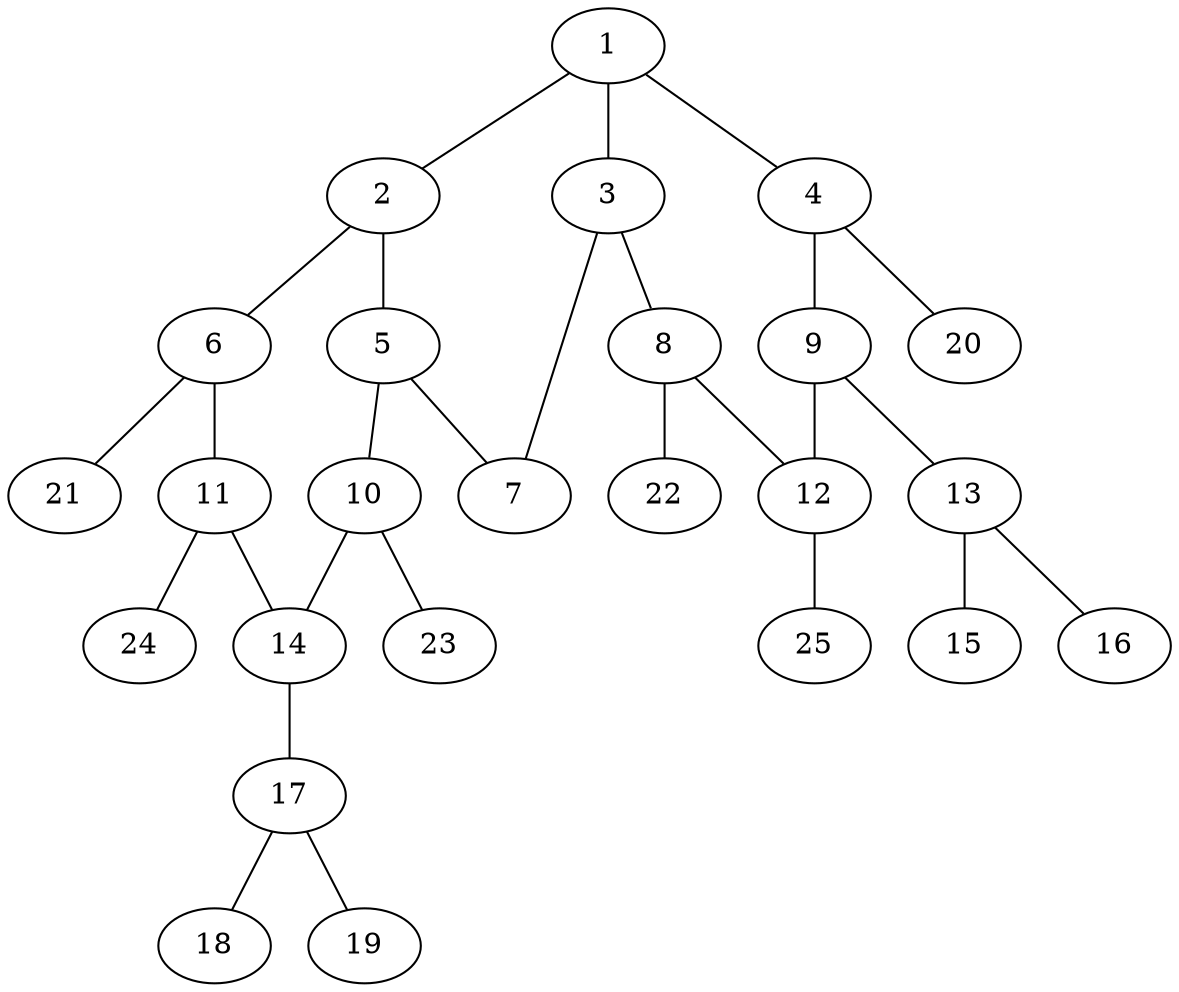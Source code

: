 graph molecule_2017 {
	1	 [chem=C];
	2	 [chem=C];
	1 -- 2	 [valence=1];
	3	 [chem=C];
	1 -- 3	 [valence=1];
	4	 [chem=C];
	1 -- 4	 [valence=2];
	5	 [chem=C];
	2 -- 5	 [valence=2];
	6	 [chem=C];
	2 -- 6	 [valence=1];
	7	 [chem=O];
	3 -- 7	 [valence=1];
	8	 [chem=C];
	3 -- 8	 [valence=2];
	9	 [chem=C];
	4 -- 9	 [valence=1];
	20	 [chem=H];
	4 -- 20	 [valence=1];
	5 -- 7	 [valence=1];
	10	 [chem=C];
	5 -- 10	 [valence=1];
	11	 [chem=C];
	6 -- 11	 [valence=2];
	21	 [chem=H];
	6 -- 21	 [valence=1];
	12	 [chem=C];
	8 -- 12	 [valence=1];
	22	 [chem=H];
	8 -- 22	 [valence=1];
	9 -- 12	 [valence=2];
	13	 [chem=N];
	9 -- 13	 [valence=1];
	14	 [chem=C];
	10 -- 14	 [valence=2];
	23	 [chem=H];
	10 -- 23	 [valence=1];
	11 -- 14	 [valence=1];
	24	 [chem=H];
	11 -- 24	 [valence=1];
	25	 [chem=H];
	12 -- 25	 [valence=1];
	15	 [chem=O];
	13 -- 15	 [valence=2];
	16	 [chem=O];
	13 -- 16	 [valence=1];
	17	 [chem=N];
	14 -- 17	 [valence=1];
	18	 [chem=O];
	17 -- 18	 [valence=2];
	19	 [chem=O];
	17 -- 19	 [valence=1];
}
